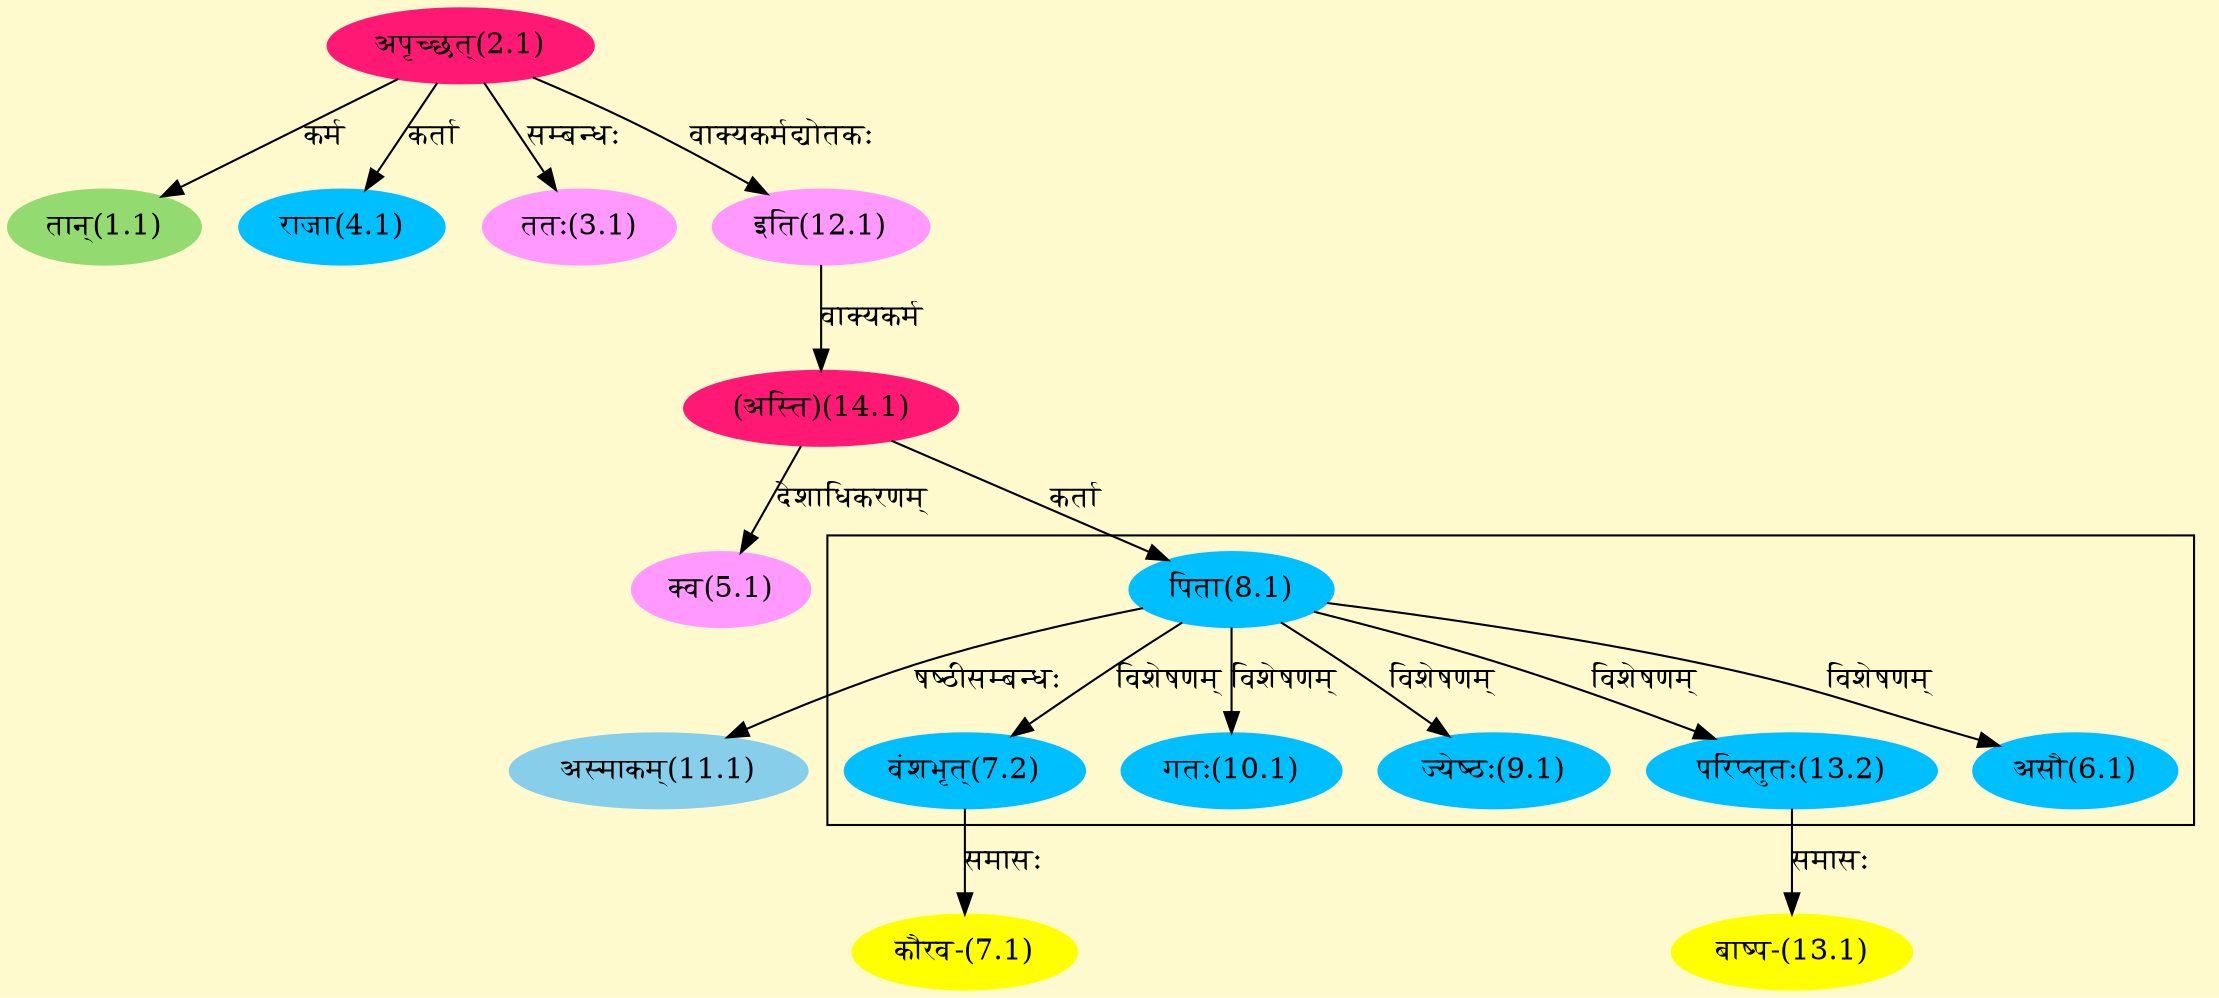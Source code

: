 digraph G{
rankdir=BT;
 compound=true;
 bgcolor="lemonchiffon1";

subgraph cluster_1{
Node6_1 [style=filled, color="#00BFFF" label = "असौ(6.1)"]
Node8_1 [style=filled, color="#00BFFF" label = "पिता(8.1)"]
Node7_2 [style=filled, color="#00BFFF" label = "वंशभृत्(7.2)"]
Node9_1 [style=filled, color="#00BFFF" label = "ज्येष्ठः(9.1)"]
Node10_1 [style=filled, color="#00BFFF" label = "गतः(10.1)"]
Node13_2 [style=filled, color="#00BFFF" label = "परिप्लुतः(13.2)"]

}
Node1_1 [style=filled, color="#93DB70" label = "तान्(1.1)"]
Node2_1 [style=filled, color="#FF1975" label = "अपृच्छत्(2.1)"]
Node4_1 [style=filled, color="#00BFFF" label = "राजा(4.1)"]
Node [style=filled, color="" label = "()"]
Node3_1 [style=filled, color="#FF99FF" label = "ततः(3.1)"]
Node5_1 [style=filled, color="#FF99FF" label = "क्व(5.1)"]
Node14_1 [style=filled, color="#FF1975" label = "(अस्ति)(14.1)"]
Node7_1 [style=filled, color="#FFFF00" label = "कौरव-(7.1)"]
Node7_2 [style=filled, color="#00BFFF" label = "वंशभृत्(7.2)"]
Node8_1 [style=filled, color="#00BFFF" label = "पिता(8.1)"]
Node11_1 [style=filled, color="#87CEEB" label = "अस्माकम्(11.1)"]
Node12_1 [style=filled, color="#FF99FF" label = "इति(12.1)"]
Node13_1 [style=filled, color="#FFFF00" label = "बाष्प-(13.1)"]
Node13_2 [style=filled, color="#00BFFF" label = "परिप्लुतः(13.2)"]
/* Start of Relations section */

Node1_1 -> Node2_1 [  label="कर्म"  dir="back" ]
Node3_1 -> Node2_1 [  label="सम्बन्धः"  dir="back" ]
Node4_1 -> Node2_1 [  label="कर्ता"  dir="back" ]
Node5_1 -> Node14_1 [  label="देशाधिकरणम्"  dir="back" ]
Node6_1 -> Node8_1 [  label="विशेषणम्"  dir="back" ]
Node7_1 -> Node7_2 [  label="समासः"  dir="back" ]
Node7_2 -> Node8_1 [  label="विशेषणम्"  dir="back" ]
Node8_1 -> Node14_1 [  label="कर्ता"  dir="back" ]
Node9_1 -> Node8_1 [  label="विशेषणम्"  dir="back" ]
Node10_1 -> Node8_1 [  label="विशेषणम्"  dir="back" ]
Node11_1 -> Node8_1 [  label="षष्ठीसम्बन्धः"  dir="back" ]
Node12_1 -> Node2_1 [  label="वाक्यकर्मद्योतकः"  dir="back" ]
Node13_1 -> Node13_2 [  label="समासः"  dir="back" ]
Node13_2 -> Node8_1 [  label="विशेषणम्"  dir="back" ]
Node14_1 -> Node12_1 [  label="वाक्यकर्म"  dir="back" ]
}
